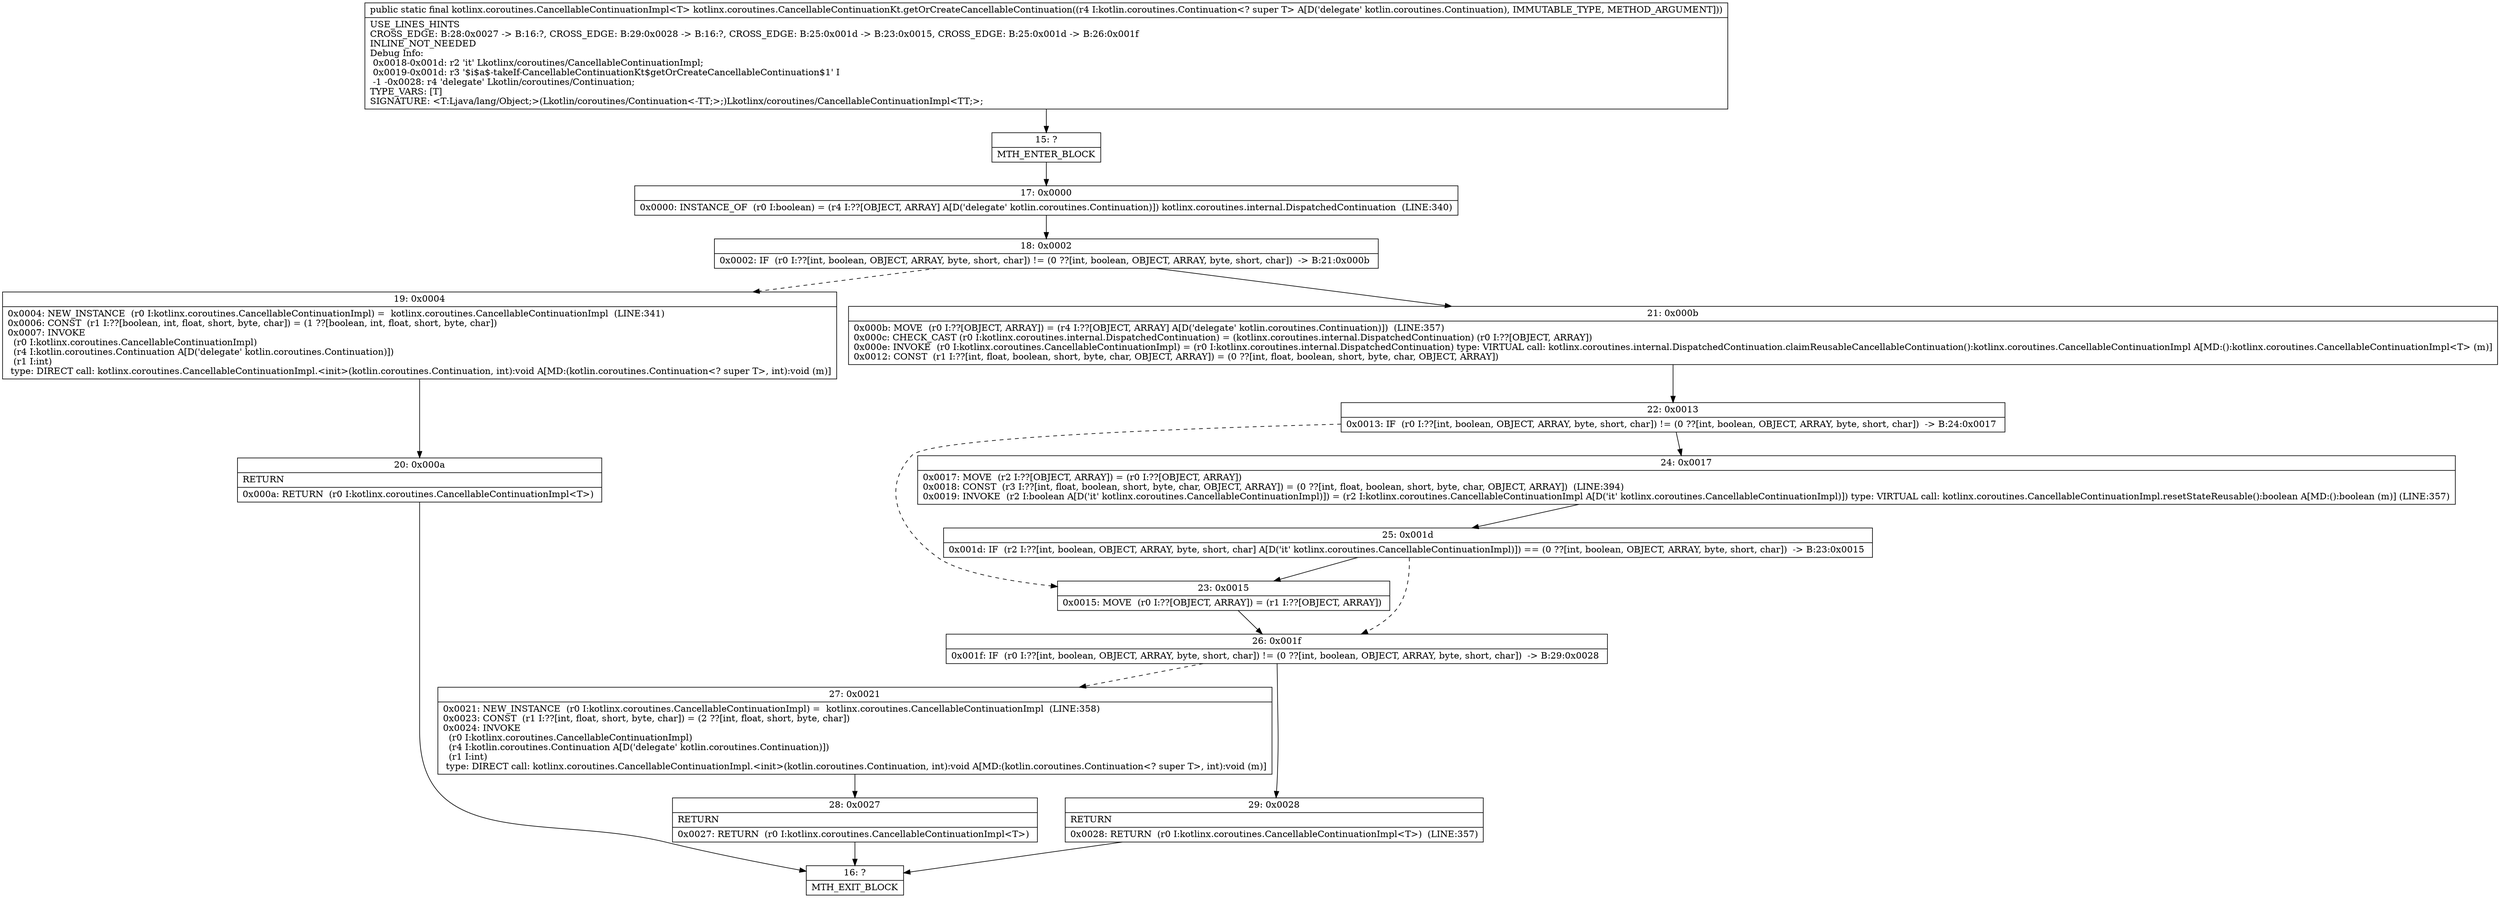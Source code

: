 digraph "CFG forkotlinx.coroutines.CancellableContinuationKt.getOrCreateCancellableContinuation(Lkotlin\/coroutines\/Continuation;)Lkotlinx\/coroutines\/CancellableContinuationImpl;" {
Node_15 [shape=record,label="{15\:\ ?|MTH_ENTER_BLOCK\l}"];
Node_17 [shape=record,label="{17\:\ 0x0000|0x0000: INSTANCE_OF  (r0 I:boolean) = (r4 I:??[OBJECT, ARRAY] A[D('delegate' kotlin.coroutines.Continuation)]) kotlinx.coroutines.internal.DispatchedContinuation  (LINE:340)\l}"];
Node_18 [shape=record,label="{18\:\ 0x0002|0x0002: IF  (r0 I:??[int, boolean, OBJECT, ARRAY, byte, short, char]) != (0 ??[int, boolean, OBJECT, ARRAY, byte, short, char])  \-\> B:21:0x000b \l}"];
Node_19 [shape=record,label="{19\:\ 0x0004|0x0004: NEW_INSTANCE  (r0 I:kotlinx.coroutines.CancellableContinuationImpl) =  kotlinx.coroutines.CancellableContinuationImpl  (LINE:341)\l0x0006: CONST  (r1 I:??[boolean, int, float, short, byte, char]) = (1 ??[boolean, int, float, short, byte, char]) \l0x0007: INVOKE  \l  (r0 I:kotlinx.coroutines.CancellableContinuationImpl)\l  (r4 I:kotlin.coroutines.Continuation A[D('delegate' kotlin.coroutines.Continuation)])\l  (r1 I:int)\l type: DIRECT call: kotlinx.coroutines.CancellableContinuationImpl.\<init\>(kotlin.coroutines.Continuation, int):void A[MD:(kotlin.coroutines.Continuation\<? super T\>, int):void (m)]\l}"];
Node_20 [shape=record,label="{20\:\ 0x000a|RETURN\l|0x000a: RETURN  (r0 I:kotlinx.coroutines.CancellableContinuationImpl\<T\>) \l}"];
Node_16 [shape=record,label="{16\:\ ?|MTH_EXIT_BLOCK\l}"];
Node_21 [shape=record,label="{21\:\ 0x000b|0x000b: MOVE  (r0 I:??[OBJECT, ARRAY]) = (r4 I:??[OBJECT, ARRAY] A[D('delegate' kotlin.coroutines.Continuation)])  (LINE:357)\l0x000c: CHECK_CAST (r0 I:kotlinx.coroutines.internal.DispatchedContinuation) = (kotlinx.coroutines.internal.DispatchedContinuation) (r0 I:??[OBJECT, ARRAY]) \l0x000e: INVOKE  (r0 I:kotlinx.coroutines.CancellableContinuationImpl) = (r0 I:kotlinx.coroutines.internal.DispatchedContinuation) type: VIRTUAL call: kotlinx.coroutines.internal.DispatchedContinuation.claimReusableCancellableContinuation():kotlinx.coroutines.CancellableContinuationImpl A[MD:():kotlinx.coroutines.CancellableContinuationImpl\<T\> (m)]\l0x0012: CONST  (r1 I:??[int, float, boolean, short, byte, char, OBJECT, ARRAY]) = (0 ??[int, float, boolean, short, byte, char, OBJECT, ARRAY]) \l}"];
Node_22 [shape=record,label="{22\:\ 0x0013|0x0013: IF  (r0 I:??[int, boolean, OBJECT, ARRAY, byte, short, char]) != (0 ??[int, boolean, OBJECT, ARRAY, byte, short, char])  \-\> B:24:0x0017 \l}"];
Node_23 [shape=record,label="{23\:\ 0x0015|0x0015: MOVE  (r0 I:??[OBJECT, ARRAY]) = (r1 I:??[OBJECT, ARRAY]) \l}"];
Node_26 [shape=record,label="{26\:\ 0x001f|0x001f: IF  (r0 I:??[int, boolean, OBJECT, ARRAY, byte, short, char]) != (0 ??[int, boolean, OBJECT, ARRAY, byte, short, char])  \-\> B:29:0x0028 \l}"];
Node_27 [shape=record,label="{27\:\ 0x0021|0x0021: NEW_INSTANCE  (r0 I:kotlinx.coroutines.CancellableContinuationImpl) =  kotlinx.coroutines.CancellableContinuationImpl  (LINE:358)\l0x0023: CONST  (r1 I:??[int, float, short, byte, char]) = (2 ??[int, float, short, byte, char]) \l0x0024: INVOKE  \l  (r0 I:kotlinx.coroutines.CancellableContinuationImpl)\l  (r4 I:kotlin.coroutines.Continuation A[D('delegate' kotlin.coroutines.Continuation)])\l  (r1 I:int)\l type: DIRECT call: kotlinx.coroutines.CancellableContinuationImpl.\<init\>(kotlin.coroutines.Continuation, int):void A[MD:(kotlin.coroutines.Continuation\<? super T\>, int):void (m)]\l}"];
Node_28 [shape=record,label="{28\:\ 0x0027|RETURN\l|0x0027: RETURN  (r0 I:kotlinx.coroutines.CancellableContinuationImpl\<T\>) \l}"];
Node_29 [shape=record,label="{29\:\ 0x0028|RETURN\l|0x0028: RETURN  (r0 I:kotlinx.coroutines.CancellableContinuationImpl\<T\>)  (LINE:357)\l}"];
Node_24 [shape=record,label="{24\:\ 0x0017|0x0017: MOVE  (r2 I:??[OBJECT, ARRAY]) = (r0 I:??[OBJECT, ARRAY]) \l0x0018: CONST  (r3 I:??[int, float, boolean, short, byte, char, OBJECT, ARRAY]) = (0 ??[int, float, boolean, short, byte, char, OBJECT, ARRAY])  (LINE:394)\l0x0019: INVOKE  (r2 I:boolean A[D('it' kotlinx.coroutines.CancellableContinuationImpl)]) = (r2 I:kotlinx.coroutines.CancellableContinuationImpl A[D('it' kotlinx.coroutines.CancellableContinuationImpl)]) type: VIRTUAL call: kotlinx.coroutines.CancellableContinuationImpl.resetStateReusable():boolean A[MD:():boolean (m)] (LINE:357)\l}"];
Node_25 [shape=record,label="{25\:\ 0x001d|0x001d: IF  (r2 I:??[int, boolean, OBJECT, ARRAY, byte, short, char] A[D('it' kotlinx.coroutines.CancellableContinuationImpl)]) == (0 ??[int, boolean, OBJECT, ARRAY, byte, short, char])  \-\> B:23:0x0015 \l}"];
MethodNode[shape=record,label="{public static final kotlinx.coroutines.CancellableContinuationImpl\<T\> kotlinx.coroutines.CancellableContinuationKt.getOrCreateCancellableContinuation((r4 I:kotlin.coroutines.Continuation\<? super T\> A[D('delegate' kotlin.coroutines.Continuation), IMMUTABLE_TYPE, METHOD_ARGUMENT]))  | USE_LINES_HINTS\lCROSS_EDGE: B:28:0x0027 \-\> B:16:?, CROSS_EDGE: B:29:0x0028 \-\> B:16:?, CROSS_EDGE: B:25:0x001d \-\> B:23:0x0015, CROSS_EDGE: B:25:0x001d \-\> B:26:0x001f\lINLINE_NOT_NEEDED\lDebug Info:\l  0x0018\-0x001d: r2 'it' Lkotlinx\/coroutines\/CancellableContinuationImpl;\l  0x0019\-0x001d: r3 '$i$a$\-takeIf\-CancellableContinuationKt$getOrCreateCancellableContinuation$1' I\l  \-1 \-0x0028: r4 'delegate' Lkotlin\/coroutines\/Continuation;\lTYPE_VARS: [T]\lSIGNATURE: \<T:Ljava\/lang\/Object;\>(Lkotlin\/coroutines\/Continuation\<\-TT;\>;)Lkotlinx\/coroutines\/CancellableContinuationImpl\<TT;\>;\l}"];
MethodNode -> Node_15;Node_15 -> Node_17;
Node_17 -> Node_18;
Node_18 -> Node_19[style=dashed];
Node_18 -> Node_21;
Node_19 -> Node_20;
Node_20 -> Node_16;
Node_21 -> Node_22;
Node_22 -> Node_23[style=dashed];
Node_22 -> Node_24;
Node_23 -> Node_26;
Node_26 -> Node_27[style=dashed];
Node_26 -> Node_29;
Node_27 -> Node_28;
Node_28 -> Node_16;
Node_29 -> Node_16;
Node_24 -> Node_25;
Node_25 -> Node_23;
Node_25 -> Node_26[style=dashed];
}

